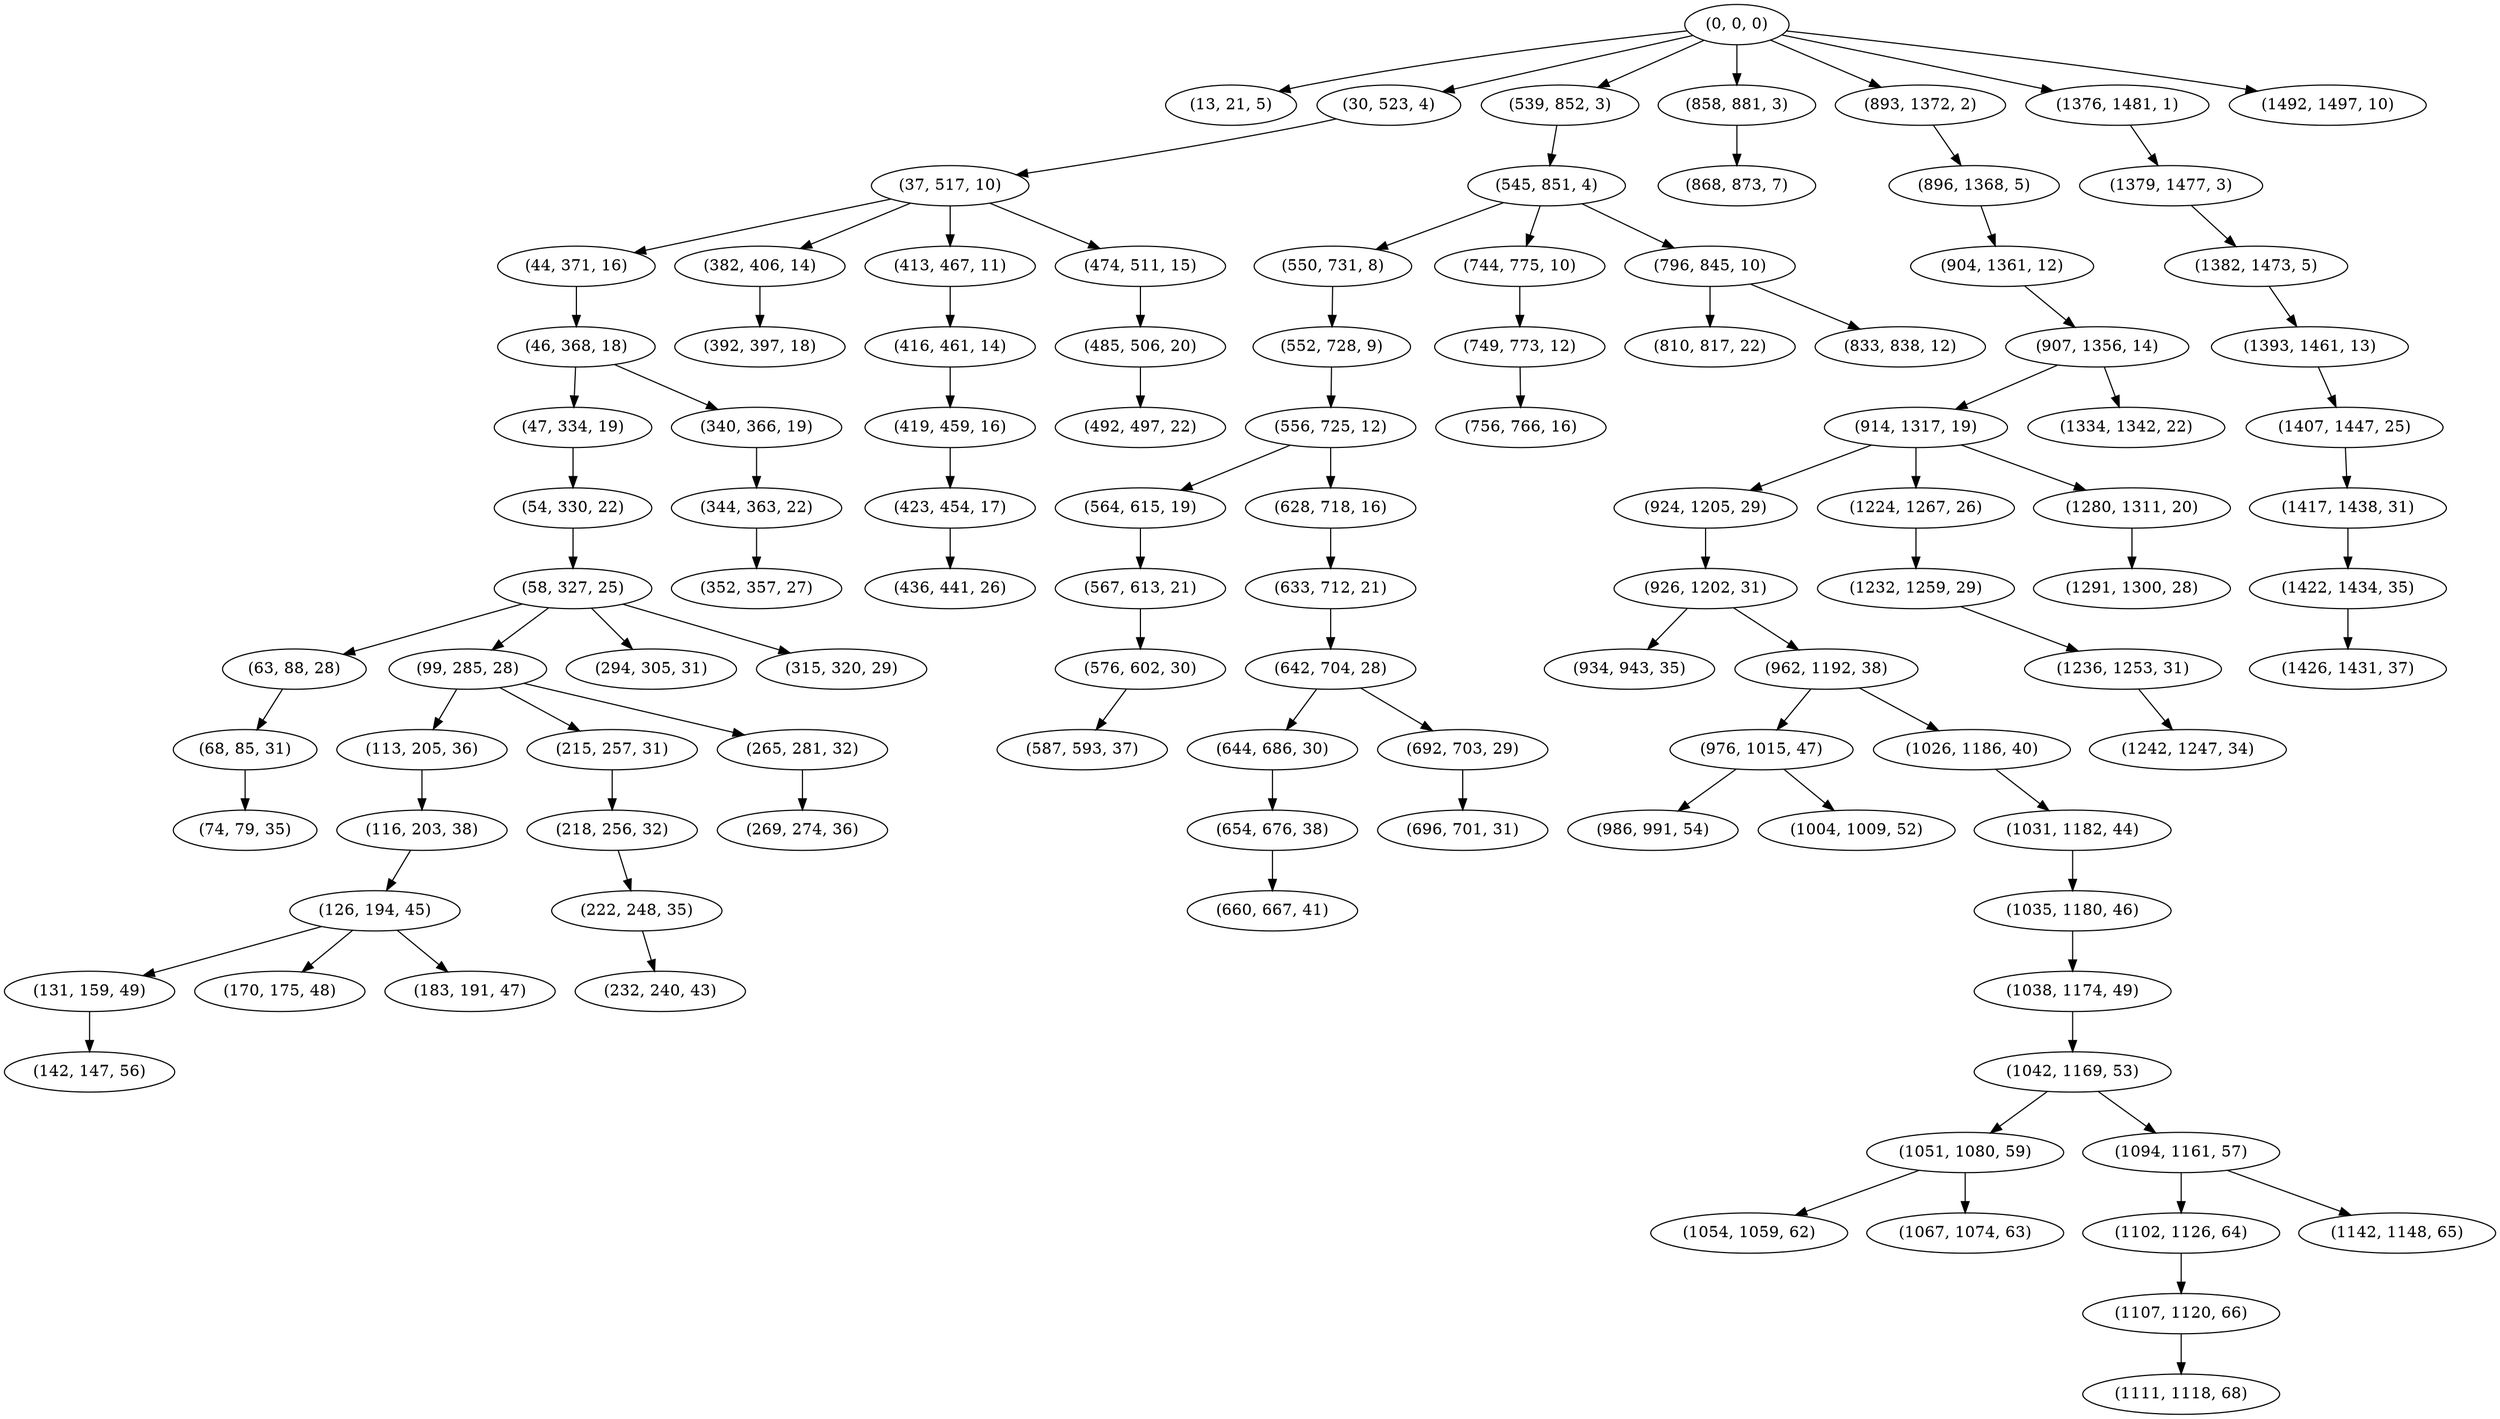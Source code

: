 digraph tree {
    "(0, 0, 0)";
    "(13, 21, 5)";
    "(30, 523, 4)";
    "(37, 517, 10)";
    "(44, 371, 16)";
    "(46, 368, 18)";
    "(47, 334, 19)";
    "(54, 330, 22)";
    "(58, 327, 25)";
    "(63, 88, 28)";
    "(68, 85, 31)";
    "(74, 79, 35)";
    "(99, 285, 28)";
    "(113, 205, 36)";
    "(116, 203, 38)";
    "(126, 194, 45)";
    "(131, 159, 49)";
    "(142, 147, 56)";
    "(170, 175, 48)";
    "(183, 191, 47)";
    "(215, 257, 31)";
    "(218, 256, 32)";
    "(222, 248, 35)";
    "(232, 240, 43)";
    "(265, 281, 32)";
    "(269, 274, 36)";
    "(294, 305, 31)";
    "(315, 320, 29)";
    "(340, 366, 19)";
    "(344, 363, 22)";
    "(352, 357, 27)";
    "(382, 406, 14)";
    "(392, 397, 18)";
    "(413, 467, 11)";
    "(416, 461, 14)";
    "(419, 459, 16)";
    "(423, 454, 17)";
    "(436, 441, 26)";
    "(474, 511, 15)";
    "(485, 506, 20)";
    "(492, 497, 22)";
    "(539, 852, 3)";
    "(545, 851, 4)";
    "(550, 731, 8)";
    "(552, 728, 9)";
    "(556, 725, 12)";
    "(564, 615, 19)";
    "(567, 613, 21)";
    "(576, 602, 30)";
    "(587, 593, 37)";
    "(628, 718, 16)";
    "(633, 712, 21)";
    "(642, 704, 28)";
    "(644, 686, 30)";
    "(654, 676, 38)";
    "(660, 667, 41)";
    "(692, 703, 29)";
    "(696, 701, 31)";
    "(744, 775, 10)";
    "(749, 773, 12)";
    "(756, 766, 16)";
    "(796, 845, 10)";
    "(810, 817, 22)";
    "(833, 838, 12)";
    "(858, 881, 3)";
    "(868, 873, 7)";
    "(893, 1372, 2)";
    "(896, 1368, 5)";
    "(904, 1361, 12)";
    "(907, 1356, 14)";
    "(914, 1317, 19)";
    "(924, 1205, 29)";
    "(926, 1202, 31)";
    "(934, 943, 35)";
    "(962, 1192, 38)";
    "(976, 1015, 47)";
    "(986, 991, 54)";
    "(1004, 1009, 52)";
    "(1026, 1186, 40)";
    "(1031, 1182, 44)";
    "(1035, 1180, 46)";
    "(1038, 1174, 49)";
    "(1042, 1169, 53)";
    "(1051, 1080, 59)";
    "(1054, 1059, 62)";
    "(1067, 1074, 63)";
    "(1094, 1161, 57)";
    "(1102, 1126, 64)";
    "(1107, 1120, 66)";
    "(1111, 1118, 68)";
    "(1142, 1148, 65)";
    "(1224, 1267, 26)";
    "(1232, 1259, 29)";
    "(1236, 1253, 31)";
    "(1242, 1247, 34)";
    "(1280, 1311, 20)";
    "(1291, 1300, 28)";
    "(1334, 1342, 22)";
    "(1376, 1481, 1)";
    "(1379, 1477, 3)";
    "(1382, 1473, 5)";
    "(1393, 1461, 13)";
    "(1407, 1447, 25)";
    "(1417, 1438, 31)";
    "(1422, 1434, 35)";
    "(1426, 1431, 37)";
    "(1492, 1497, 10)";
    "(0, 0, 0)" -> "(13, 21, 5)";
    "(0, 0, 0)" -> "(30, 523, 4)";
    "(0, 0, 0)" -> "(539, 852, 3)";
    "(0, 0, 0)" -> "(858, 881, 3)";
    "(0, 0, 0)" -> "(893, 1372, 2)";
    "(0, 0, 0)" -> "(1376, 1481, 1)";
    "(0, 0, 0)" -> "(1492, 1497, 10)";
    "(30, 523, 4)" -> "(37, 517, 10)";
    "(37, 517, 10)" -> "(44, 371, 16)";
    "(37, 517, 10)" -> "(382, 406, 14)";
    "(37, 517, 10)" -> "(413, 467, 11)";
    "(37, 517, 10)" -> "(474, 511, 15)";
    "(44, 371, 16)" -> "(46, 368, 18)";
    "(46, 368, 18)" -> "(47, 334, 19)";
    "(46, 368, 18)" -> "(340, 366, 19)";
    "(47, 334, 19)" -> "(54, 330, 22)";
    "(54, 330, 22)" -> "(58, 327, 25)";
    "(58, 327, 25)" -> "(63, 88, 28)";
    "(58, 327, 25)" -> "(99, 285, 28)";
    "(58, 327, 25)" -> "(294, 305, 31)";
    "(58, 327, 25)" -> "(315, 320, 29)";
    "(63, 88, 28)" -> "(68, 85, 31)";
    "(68, 85, 31)" -> "(74, 79, 35)";
    "(99, 285, 28)" -> "(113, 205, 36)";
    "(99, 285, 28)" -> "(215, 257, 31)";
    "(99, 285, 28)" -> "(265, 281, 32)";
    "(113, 205, 36)" -> "(116, 203, 38)";
    "(116, 203, 38)" -> "(126, 194, 45)";
    "(126, 194, 45)" -> "(131, 159, 49)";
    "(126, 194, 45)" -> "(170, 175, 48)";
    "(126, 194, 45)" -> "(183, 191, 47)";
    "(131, 159, 49)" -> "(142, 147, 56)";
    "(215, 257, 31)" -> "(218, 256, 32)";
    "(218, 256, 32)" -> "(222, 248, 35)";
    "(222, 248, 35)" -> "(232, 240, 43)";
    "(265, 281, 32)" -> "(269, 274, 36)";
    "(340, 366, 19)" -> "(344, 363, 22)";
    "(344, 363, 22)" -> "(352, 357, 27)";
    "(382, 406, 14)" -> "(392, 397, 18)";
    "(413, 467, 11)" -> "(416, 461, 14)";
    "(416, 461, 14)" -> "(419, 459, 16)";
    "(419, 459, 16)" -> "(423, 454, 17)";
    "(423, 454, 17)" -> "(436, 441, 26)";
    "(474, 511, 15)" -> "(485, 506, 20)";
    "(485, 506, 20)" -> "(492, 497, 22)";
    "(539, 852, 3)" -> "(545, 851, 4)";
    "(545, 851, 4)" -> "(550, 731, 8)";
    "(545, 851, 4)" -> "(744, 775, 10)";
    "(545, 851, 4)" -> "(796, 845, 10)";
    "(550, 731, 8)" -> "(552, 728, 9)";
    "(552, 728, 9)" -> "(556, 725, 12)";
    "(556, 725, 12)" -> "(564, 615, 19)";
    "(556, 725, 12)" -> "(628, 718, 16)";
    "(564, 615, 19)" -> "(567, 613, 21)";
    "(567, 613, 21)" -> "(576, 602, 30)";
    "(576, 602, 30)" -> "(587, 593, 37)";
    "(628, 718, 16)" -> "(633, 712, 21)";
    "(633, 712, 21)" -> "(642, 704, 28)";
    "(642, 704, 28)" -> "(644, 686, 30)";
    "(642, 704, 28)" -> "(692, 703, 29)";
    "(644, 686, 30)" -> "(654, 676, 38)";
    "(654, 676, 38)" -> "(660, 667, 41)";
    "(692, 703, 29)" -> "(696, 701, 31)";
    "(744, 775, 10)" -> "(749, 773, 12)";
    "(749, 773, 12)" -> "(756, 766, 16)";
    "(796, 845, 10)" -> "(810, 817, 22)";
    "(796, 845, 10)" -> "(833, 838, 12)";
    "(858, 881, 3)" -> "(868, 873, 7)";
    "(893, 1372, 2)" -> "(896, 1368, 5)";
    "(896, 1368, 5)" -> "(904, 1361, 12)";
    "(904, 1361, 12)" -> "(907, 1356, 14)";
    "(907, 1356, 14)" -> "(914, 1317, 19)";
    "(907, 1356, 14)" -> "(1334, 1342, 22)";
    "(914, 1317, 19)" -> "(924, 1205, 29)";
    "(914, 1317, 19)" -> "(1224, 1267, 26)";
    "(914, 1317, 19)" -> "(1280, 1311, 20)";
    "(924, 1205, 29)" -> "(926, 1202, 31)";
    "(926, 1202, 31)" -> "(934, 943, 35)";
    "(926, 1202, 31)" -> "(962, 1192, 38)";
    "(962, 1192, 38)" -> "(976, 1015, 47)";
    "(962, 1192, 38)" -> "(1026, 1186, 40)";
    "(976, 1015, 47)" -> "(986, 991, 54)";
    "(976, 1015, 47)" -> "(1004, 1009, 52)";
    "(1026, 1186, 40)" -> "(1031, 1182, 44)";
    "(1031, 1182, 44)" -> "(1035, 1180, 46)";
    "(1035, 1180, 46)" -> "(1038, 1174, 49)";
    "(1038, 1174, 49)" -> "(1042, 1169, 53)";
    "(1042, 1169, 53)" -> "(1051, 1080, 59)";
    "(1042, 1169, 53)" -> "(1094, 1161, 57)";
    "(1051, 1080, 59)" -> "(1054, 1059, 62)";
    "(1051, 1080, 59)" -> "(1067, 1074, 63)";
    "(1094, 1161, 57)" -> "(1102, 1126, 64)";
    "(1094, 1161, 57)" -> "(1142, 1148, 65)";
    "(1102, 1126, 64)" -> "(1107, 1120, 66)";
    "(1107, 1120, 66)" -> "(1111, 1118, 68)";
    "(1224, 1267, 26)" -> "(1232, 1259, 29)";
    "(1232, 1259, 29)" -> "(1236, 1253, 31)";
    "(1236, 1253, 31)" -> "(1242, 1247, 34)";
    "(1280, 1311, 20)" -> "(1291, 1300, 28)";
    "(1376, 1481, 1)" -> "(1379, 1477, 3)";
    "(1379, 1477, 3)" -> "(1382, 1473, 5)";
    "(1382, 1473, 5)" -> "(1393, 1461, 13)";
    "(1393, 1461, 13)" -> "(1407, 1447, 25)";
    "(1407, 1447, 25)" -> "(1417, 1438, 31)";
    "(1417, 1438, 31)" -> "(1422, 1434, 35)";
    "(1422, 1434, 35)" -> "(1426, 1431, 37)";
}
